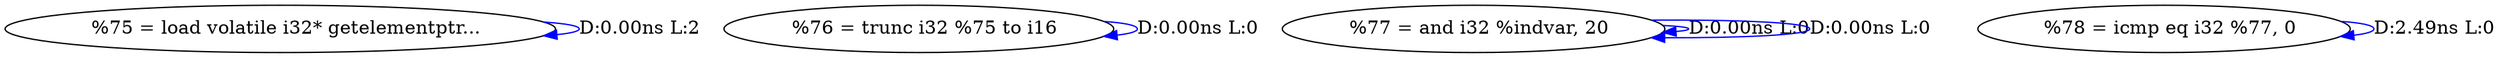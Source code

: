 digraph {
Node0x31a21b0[label="  %75 = load volatile i32* getelementptr..."];
Node0x31a21b0 -> Node0x31a21b0[label="D:0.00ns L:2",color=blue];
Node0x319fb00[label="  %76 = trunc i32 %75 to i16"];
Node0x319fb00 -> Node0x319fb00[label="D:0.00ns L:0",color=blue];
Node0x319fbe0[label="  %77 = and i32 %indvar, 20"];
Node0x319fbe0 -> Node0x319fbe0[label="D:0.00ns L:0",color=blue];
Node0x319fbe0 -> Node0x319fbe0[label="D:0.00ns L:0",color=blue];
Node0x319fda0[label="  %78 = icmp eq i32 %77, 0"];
Node0x319fda0 -> Node0x319fda0[label="D:2.49ns L:0",color=blue];
}
